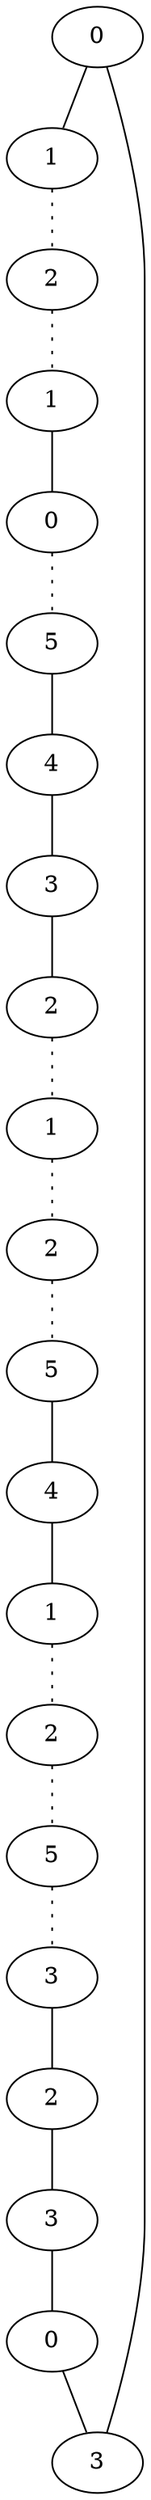 graph {
a0[label=0];
a1[label=1];
a2[label=2];
a3[label=1];
a4[label=0];
a5[label=5];
a6[label=4];
a7[label=3];
a8[label=2];
a9[label=1];
a10[label=2];
a11[label=5];
a12[label=4];
a13[label=1];
a14[label=2];
a15[label=5];
a16[label=3];
a17[label=2];
a18[label=3];
a19[label=0];
a20[label=3];
a0 -- a1;
a0 -- a20;
a1 -- a2 [style=dotted];
a2 -- a3 [style=dotted];
a3 -- a4;
a4 -- a5 [style=dotted];
a5 -- a6;
a6 -- a7;
a7 -- a8;
a8 -- a9 [style=dotted];
a9 -- a10 [style=dotted];
a10 -- a11 [style=dotted];
a11 -- a12;
a12 -- a13;
a13 -- a14 [style=dotted];
a14 -- a15 [style=dotted];
a15 -- a16 [style=dotted];
a16 -- a17;
a17 -- a18;
a18 -- a19;
a19 -- a20;
}
